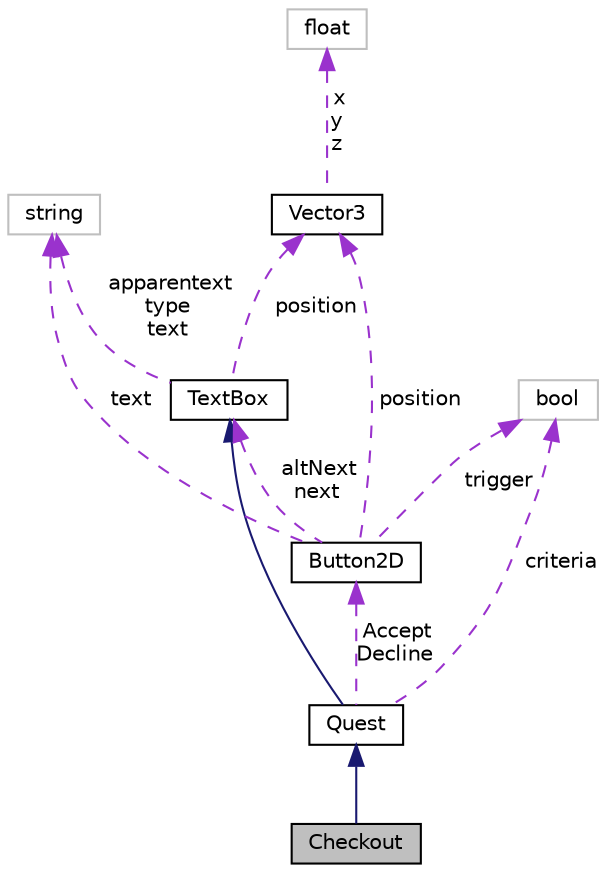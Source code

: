 digraph "Checkout"
{
  bgcolor="transparent";
  edge [fontname="Helvetica",fontsize="10",labelfontname="Helvetica",labelfontsize="10"];
  node [fontname="Helvetica",fontsize="10",shape=record];
  Node1 [label="Checkout",height=0.2,width=0.4,color="black", fillcolor="grey75", style="filled", fontcolor="black"];
  Node2 -> Node1 [dir="back",color="midnightblue",fontsize="10",style="solid",fontname="Helvetica"];
  Node2 [label="Quest",height=0.2,width=0.4,color="black",URL="$classQuest.html",tooltip="This is for creating quests that the player can take from various NPCs. "];
  Node3 -> Node2 [dir="back",color="midnightblue",fontsize="10",style="solid",fontname="Helvetica"];
  Node3 [label="TextBox",height=0.2,width=0.4,color="black",URL="$classTextBox.html",tooltip="This is for the Textbox whenever you talk to an NPC. "];
  Node4 -> Node3 [dir="back",color="darkorchid3",fontsize="10",style="dashed",label=" position" ,fontname="Helvetica"];
  Node4 [label="Vector3",height=0.2,width=0.4,color="black",URL="$structVector3.html",tooltip="Defines a 3D vector and its methods. "];
  Node5 -> Node4 [dir="back",color="darkorchid3",fontsize="10",style="dashed",label=" x\ny\nz" ,fontname="Helvetica"];
  Node5 [label="float",height=0.2,width=0.4,color="grey75"];
  Node6 -> Node3 [dir="back",color="darkorchid3",fontsize="10",style="dashed",label=" apparentext\ntype\ntext" ,fontname="Helvetica"];
  Node6 [label="string",height=0.2,width=0.4,color="grey75"];
  Node7 -> Node2 [dir="back",color="darkorchid3",fontsize="10",style="dashed",label=" Accept\nDecline" ,fontname="Helvetica"];
  Node7 [label="Button2D",height=0.2,width=0.4,color="black",URL="$classButton2D.html",tooltip="Button2D class for the Accept and Decline button when talking to NPCs. "];
  Node3 -> Node7 [dir="back",color="darkorchid3",fontsize="10",style="dashed",label=" altNext\nnext" ,fontname="Helvetica"];
  Node4 -> Node7 [dir="back",color="darkorchid3",fontsize="10",style="dashed",label=" position" ,fontname="Helvetica"];
  Node8 -> Node7 [dir="back",color="darkorchid3",fontsize="10",style="dashed",label=" trigger" ,fontname="Helvetica"];
  Node8 [label="bool",height=0.2,width=0.4,color="grey75"];
  Node6 -> Node7 [dir="back",color="darkorchid3",fontsize="10",style="dashed",label=" text" ,fontname="Helvetica"];
  Node8 -> Node2 [dir="back",color="darkorchid3",fontsize="10",style="dashed",label=" criteria" ,fontname="Helvetica"];
}
